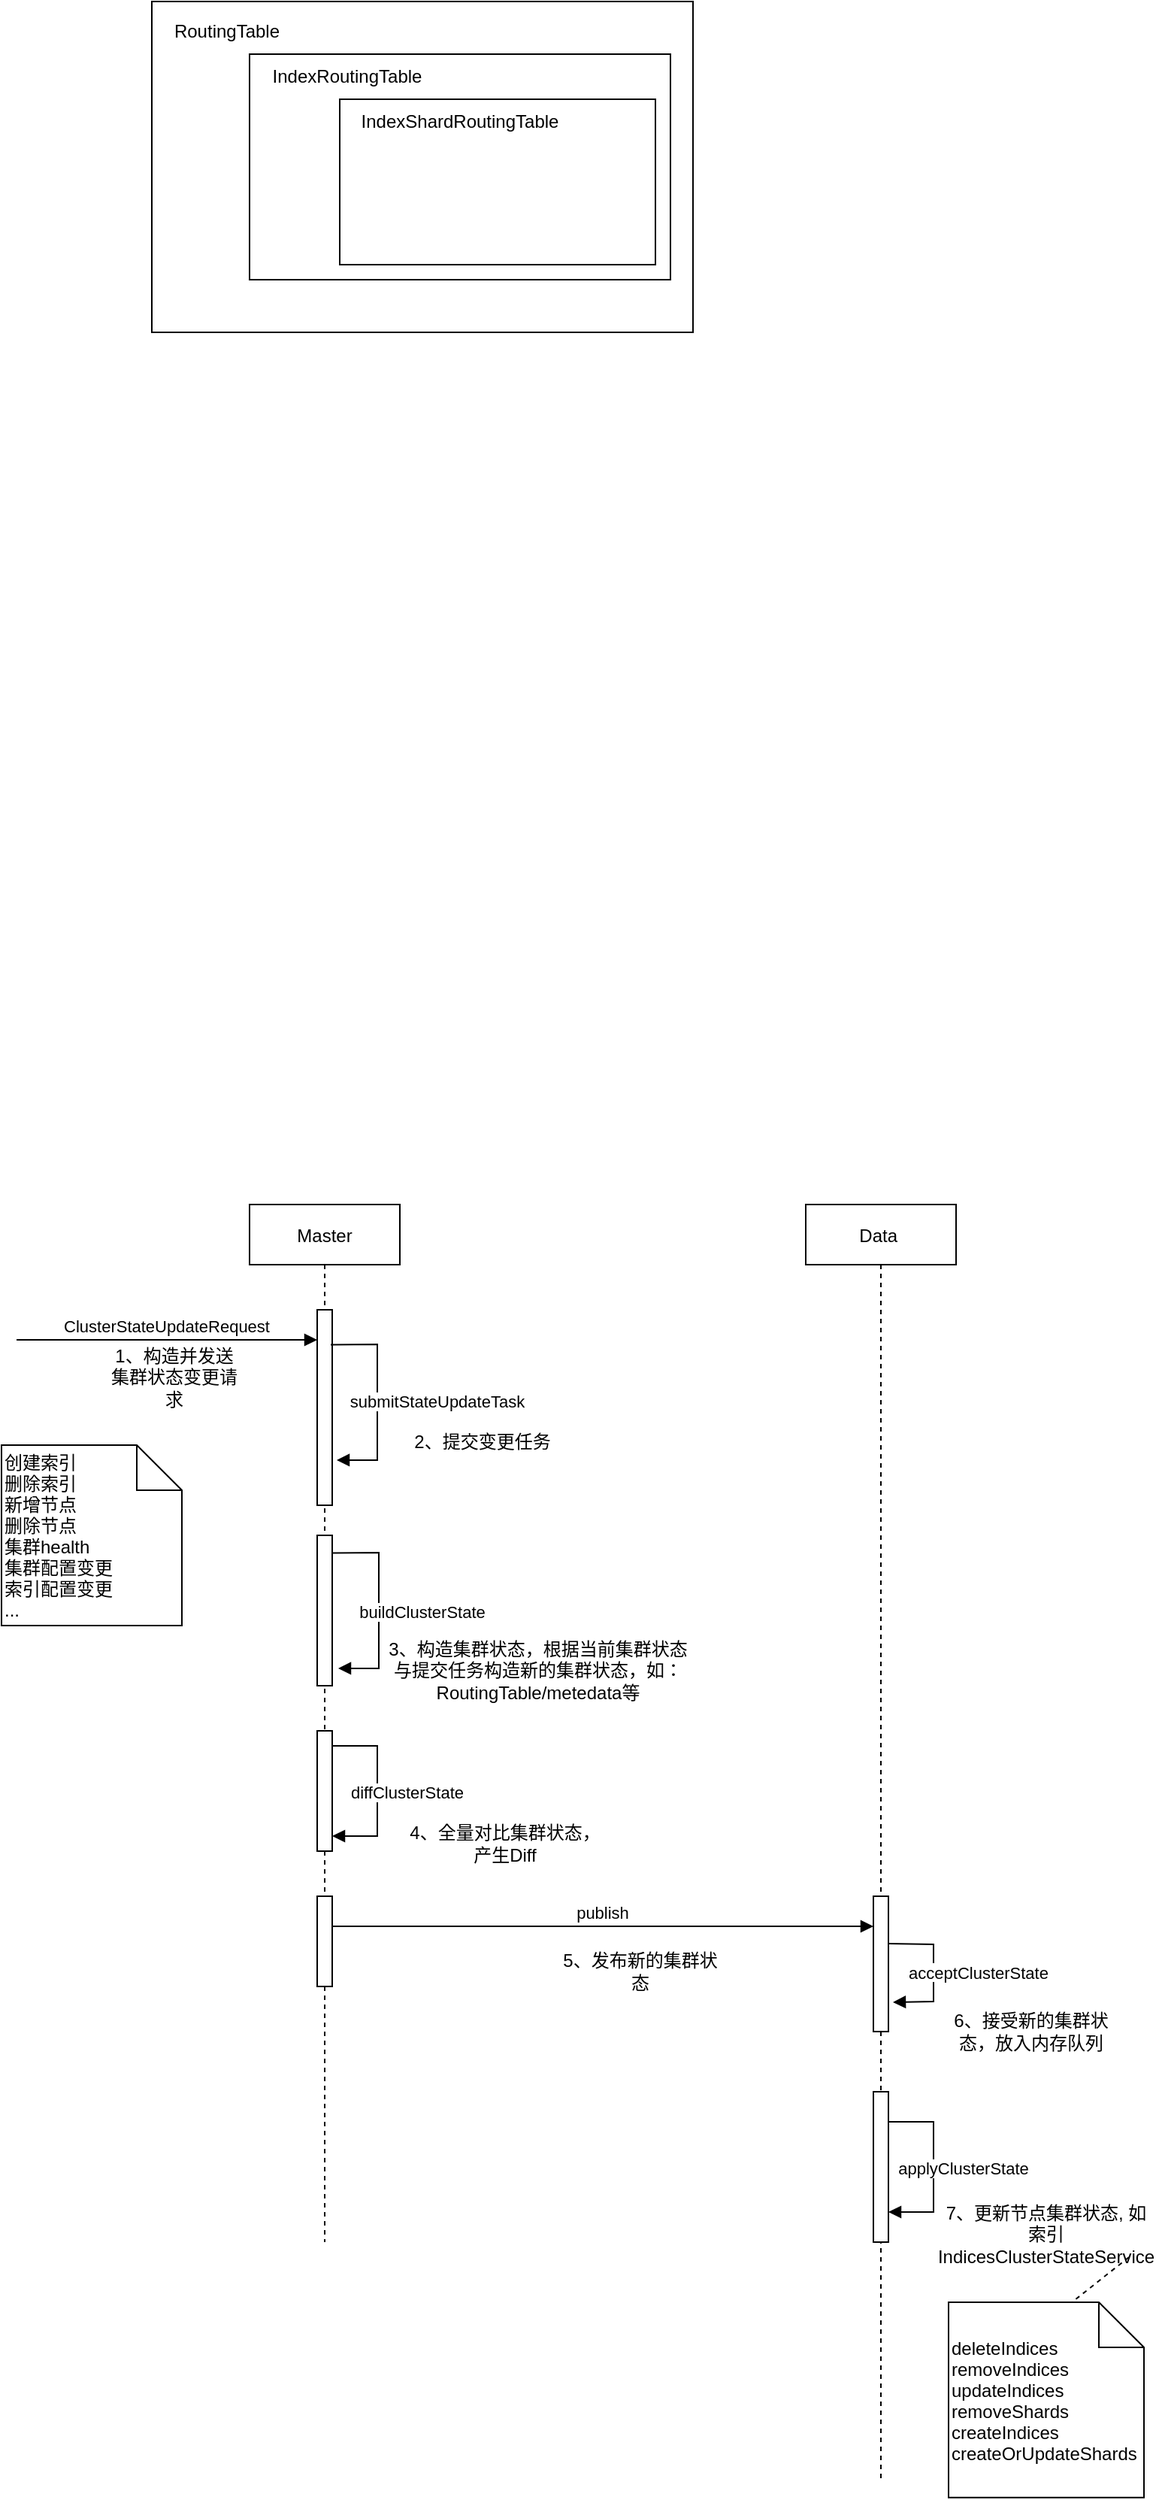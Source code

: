 <mxfile version="20.4.2" type="github">
  <diagram id="kgpKYQtTHZ0yAKxKKP6v" name="Page-1">
    <mxGraphModel dx="946" dy="614" grid="1" gridSize="10" guides="1" tooltips="1" connect="1" arrows="1" fold="1" page="1" pageScale="1" pageWidth="1169" pageHeight="1654" math="0" shadow="0">
      <root>
        <mxCell id="0" />
        <mxCell id="1" parent="0" />
        <mxCell id="3nuBFxr9cyL0pnOWT2aG-1" value="Master" style="shape=umlLifeline;perimeter=lifelinePerimeter;container=1;collapsible=0;recursiveResize=0;rounded=0;shadow=0;strokeWidth=1;" parent="1" vertex="1">
          <mxGeometry x="215" y="870" width="100" height="690" as="geometry" />
        </mxCell>
        <mxCell id="3nuBFxr9cyL0pnOWT2aG-2" value="" style="points=[];perimeter=orthogonalPerimeter;rounded=0;shadow=0;strokeWidth=1;" parent="3nuBFxr9cyL0pnOWT2aG-1" vertex="1">
          <mxGeometry x="45" y="70" width="10" height="130" as="geometry" />
        </mxCell>
        <mxCell id="AwmB5CsNsaKVvRhN-XGT-18" value="submitStateUpdateTask" style="verticalAlign=bottom;endArrow=block;shadow=0;strokeWidth=1;rounded=0;exitX=0.9;exitY=0.179;exitDx=0;exitDy=0;exitPerimeter=0;entryX=1.3;entryY=0.769;entryDx=0;entryDy=0;entryPerimeter=0;" edge="1" parent="3nuBFxr9cyL0pnOWT2aG-1" source="3nuBFxr9cyL0pnOWT2aG-2" target="3nuBFxr9cyL0pnOWT2aG-2">
          <mxGeometry x="0.156" y="40" relative="1" as="geometry">
            <mxPoint x="55" y="90" as="sourcePoint" />
            <mxPoint x="65" y="170" as="targetPoint" />
            <Array as="points">
              <mxPoint x="85" y="93" />
              <mxPoint x="85" y="170" />
            </Array>
            <mxPoint as="offset" />
          </mxGeometry>
        </mxCell>
        <mxCell id="AwmB5CsNsaKVvRhN-XGT-12" value="" style="points=[];perimeter=orthogonalPerimeter;rounded=0;shadow=0;strokeWidth=1;" vertex="1" parent="3nuBFxr9cyL0pnOWT2aG-1">
          <mxGeometry x="45" y="220" width="10" height="100" as="geometry" />
        </mxCell>
        <mxCell id="AwmB5CsNsaKVvRhN-XGT-22" value="buildClusterState" style="verticalAlign=bottom;endArrow=block;shadow=0;strokeWidth=1;rounded=0;exitX=0.9;exitY=0.179;exitDx=0;exitDy=0;exitPerimeter=0;entryX=1.3;entryY=0.769;entryDx=0;entryDy=0;entryPerimeter=0;" edge="1" parent="3nuBFxr9cyL0pnOWT2aG-1">
          <mxGeometry x="0.178" y="29" relative="1" as="geometry">
            <mxPoint x="55" y="231.77" as="sourcePoint" />
            <mxPoint x="59" y="308.47" as="targetPoint" />
            <Array as="points">
              <mxPoint x="86" y="231.5" />
              <mxPoint x="86" y="308.5" />
            </Array>
            <mxPoint as="offset" />
          </mxGeometry>
        </mxCell>
        <mxCell id="AwmB5CsNsaKVvRhN-XGT-25" value="" style="points=[];perimeter=orthogonalPerimeter;rounded=0;shadow=0;strokeWidth=1;" vertex="1" parent="3nuBFxr9cyL0pnOWT2aG-1">
          <mxGeometry x="45" y="350" width="10" height="80" as="geometry" />
        </mxCell>
        <mxCell id="AwmB5CsNsaKVvRhN-XGT-26" value="diffClusterState" style="verticalAlign=bottom;endArrow=block;shadow=0;strokeWidth=1;rounded=0;" edge="1" parent="3nuBFxr9cyL0pnOWT2aG-1">
          <mxGeometry x="0.167" y="20" relative="1" as="geometry">
            <mxPoint x="55" y="360" as="sourcePoint" />
            <mxPoint x="55" y="420" as="targetPoint" />
            <Array as="points">
              <mxPoint x="85" y="360" />
              <mxPoint x="85" y="420" />
            </Array>
            <mxPoint as="offset" />
          </mxGeometry>
        </mxCell>
        <mxCell id="AwmB5CsNsaKVvRhN-XGT-30" value="" style="points=[];perimeter=orthogonalPerimeter;rounded=0;shadow=0;strokeWidth=1;" vertex="1" parent="3nuBFxr9cyL0pnOWT2aG-1">
          <mxGeometry x="45" y="460" width="10" height="60" as="geometry" />
        </mxCell>
        <mxCell id="3nuBFxr9cyL0pnOWT2aG-5" value="Data " style="shape=umlLifeline;perimeter=lifelinePerimeter;container=1;collapsible=0;recursiveResize=0;rounded=0;shadow=0;strokeWidth=1;" parent="1" vertex="1">
          <mxGeometry x="585" y="870" width="100" height="850" as="geometry" />
        </mxCell>
        <mxCell id="3nuBFxr9cyL0pnOWT2aG-6" value="" style="points=[];perimeter=orthogonalPerimeter;rounded=0;shadow=0;strokeWidth=1;" parent="3nuBFxr9cyL0pnOWT2aG-5" vertex="1">
          <mxGeometry x="45" y="460" width="10" height="90" as="geometry" />
        </mxCell>
        <mxCell id="AwmB5CsNsaKVvRhN-XGT-38" value="acceptClusterState" style="verticalAlign=bottom;endArrow=block;shadow=0;strokeWidth=1;rounded=0;entryX=1.3;entryY=0.783;entryDx=0;entryDy=0;entryPerimeter=0;exitX=1;exitY=0.35;exitDx=0;exitDy=0;exitPerimeter=0;" edge="1" parent="3nuBFxr9cyL0pnOWT2aG-5" source="3nuBFxr9cyL0pnOWT2aG-6" target="3nuBFxr9cyL0pnOWT2aG-6">
          <mxGeometry x="0.221" y="30" relative="1" as="geometry">
            <mxPoint x="55" y="480" as="sourcePoint" />
            <mxPoint x="55" y="540" as="targetPoint" />
            <Array as="points">
              <mxPoint x="85" y="492" />
              <mxPoint x="85" y="530" />
            </Array>
            <mxPoint as="offset" />
          </mxGeometry>
        </mxCell>
        <mxCell id="AwmB5CsNsaKVvRhN-XGT-41" value="" style="points=[];perimeter=orthogonalPerimeter;rounded=0;shadow=0;strokeWidth=1;" vertex="1" parent="3nuBFxr9cyL0pnOWT2aG-5">
          <mxGeometry x="45" y="590" width="10" height="100" as="geometry" />
        </mxCell>
        <mxCell id="AwmB5CsNsaKVvRhN-XGT-42" value="applyClusterState" style="verticalAlign=bottom;endArrow=block;shadow=0;strokeWidth=1;rounded=0;" edge="1" parent="3nuBFxr9cyL0pnOWT2aG-5">
          <mxGeometry x="0.167" y="20" relative="1" as="geometry">
            <mxPoint x="55" y="610" as="sourcePoint" />
            <mxPoint x="55" y="670" as="targetPoint" />
            <Array as="points">
              <mxPoint x="85" y="610" />
              <mxPoint x="85" y="670" />
            </Array>
            <mxPoint as="offset" />
          </mxGeometry>
        </mxCell>
        <mxCell id="AwmB5CsNsaKVvRhN-XGT-1" value="" style="rounded=0;whiteSpace=wrap;html=1;" vertex="1" parent="1">
          <mxGeometry x="150" y="70" width="360" height="220" as="geometry" />
        </mxCell>
        <mxCell id="AwmB5CsNsaKVvRhN-XGT-2" value="RoutingTable" style="text;html=1;strokeColor=none;fillColor=none;align=center;verticalAlign=middle;whiteSpace=wrap;rounded=0;" vertex="1" parent="1">
          <mxGeometry x="160" y="75" width="80" height="30" as="geometry" />
        </mxCell>
        <mxCell id="AwmB5CsNsaKVvRhN-XGT-3" value="" style="rounded=0;whiteSpace=wrap;html=1;" vertex="1" parent="1">
          <mxGeometry x="215" y="105" width="280" height="150" as="geometry" />
        </mxCell>
        <mxCell id="AwmB5CsNsaKVvRhN-XGT-4" value="IndexRoutingTable" style="text;html=1;strokeColor=none;fillColor=none;align=center;verticalAlign=middle;whiteSpace=wrap;rounded=0;" vertex="1" parent="1">
          <mxGeometry x="240" y="105" width="80" height="30" as="geometry" />
        </mxCell>
        <mxCell id="AwmB5CsNsaKVvRhN-XGT-5" value="" style="rounded=0;whiteSpace=wrap;html=1;" vertex="1" parent="1">
          <mxGeometry x="275" y="135" width="210" height="110" as="geometry" />
        </mxCell>
        <mxCell id="AwmB5CsNsaKVvRhN-XGT-6" value="IndexShardRoutingTable" style="text;html=1;strokeColor=none;fillColor=none;align=center;verticalAlign=middle;whiteSpace=wrap;rounded=0;" vertex="1" parent="1">
          <mxGeometry x="325" y="135" width="60" height="30" as="geometry" />
        </mxCell>
        <mxCell id="AwmB5CsNsaKVvRhN-XGT-13" value="ClusterStateUpdateRequest" style="verticalAlign=bottom;endArrow=block;entryX=0;entryY=0;shadow=0;strokeWidth=1;rounded=0;" edge="1" parent="1">
          <mxGeometry relative="1" as="geometry">
            <mxPoint x="60" y="960" as="sourcePoint" />
            <mxPoint x="260" y="960" as="targetPoint" />
          </mxGeometry>
        </mxCell>
        <mxCell id="AwmB5CsNsaKVvRhN-XGT-17" value="1、构造并发送集群状态变更请求" style="text;html=1;strokeColor=none;fillColor=none;align=center;verticalAlign=middle;whiteSpace=wrap;rounded=0;" vertex="1" parent="1">
          <mxGeometry x="120" y="970" width="90" height="30" as="geometry" />
        </mxCell>
        <mxCell id="AwmB5CsNsaKVvRhN-XGT-20" value="2、提交变更任务" style="text;html=1;strokeColor=none;fillColor=none;align=center;verticalAlign=middle;whiteSpace=wrap;rounded=0;" vertex="1" parent="1">
          <mxGeometry x="320" y="1015" width="100" height="25" as="geometry" />
        </mxCell>
        <mxCell id="AwmB5CsNsaKVvRhN-XGT-24" value="3、构造集群状态，根据当前集群状态与提交任务构造新的集群状态，如：RoutingTable/metedata等" style="text;html=1;strokeColor=none;fillColor=none;align=center;verticalAlign=middle;whiteSpace=wrap;rounded=0;" vertex="1" parent="1">
          <mxGeometry x="302.5" y="1150" width="207.5" height="60" as="geometry" />
        </mxCell>
        <mxCell id="AwmB5CsNsaKVvRhN-XGT-29" value="4、全量对比集群状态，产生Diff" style="text;html=1;strokeColor=none;fillColor=none;align=center;verticalAlign=middle;whiteSpace=wrap;rounded=0;" vertex="1" parent="1">
          <mxGeometry x="320" y="1280" width="130" height="30" as="geometry" />
        </mxCell>
        <mxCell id="AwmB5CsNsaKVvRhN-XGT-35" value="创建索引&#xa;删除索引&#xa;新增节点&#xa;删除节点&#xa;集群health&#xa;集群配置变更&#xa;索引配置变更&#xa;..." style="shape=note;align=left" vertex="1" parent="1">
          <mxGeometry x="50" y="1030" width="120" height="120" as="geometry" />
        </mxCell>
        <mxCell id="AwmB5CsNsaKVvRhN-XGT-37" value="publish" style="verticalAlign=bottom;endArrow=block;shadow=0;strokeWidth=1;rounded=0;" edge="1" parent="1">
          <mxGeometry relative="1" as="geometry">
            <mxPoint x="270" y="1350" as="sourcePoint" />
            <mxPoint x="630" y="1350" as="targetPoint" />
          </mxGeometry>
        </mxCell>
        <mxCell id="AwmB5CsNsaKVvRhN-XGT-39" value="5、发布新的集群状态" style="text;html=1;strokeColor=none;fillColor=none;align=center;verticalAlign=middle;whiteSpace=wrap;rounded=0;" vertex="1" parent="1">
          <mxGeometry x="420" y="1360" width="110" height="40" as="geometry" />
        </mxCell>
        <mxCell id="AwmB5CsNsaKVvRhN-XGT-40" value="6、接受新的集群状态，放入内存队列" style="text;html=1;strokeColor=none;fillColor=none;align=center;verticalAlign=middle;whiteSpace=wrap;rounded=0;" vertex="1" parent="1">
          <mxGeometry x="680" y="1400" width="110" height="40" as="geometry" />
        </mxCell>
        <mxCell id="AwmB5CsNsaKVvRhN-XGT-48" style="edgeStyle=none;rounded=0;orthogonalLoop=1;jettySize=auto;html=1;entryX=0;entryY=0.5;entryDx=0;entryDy=0;entryPerimeter=0;exitX=1;exitY=1;exitDx=0;exitDy=0;dashed=1;endArrow=none;endFill=0;" edge="1" parent="1" source="AwmB5CsNsaKVvRhN-XGT-43" target="AwmB5CsNsaKVvRhN-XGT-45">
          <mxGeometry relative="1" as="geometry" />
        </mxCell>
        <mxCell id="AwmB5CsNsaKVvRhN-XGT-43" value="7、更新节点集群状态, 如索引IndicesClusterStateService" style="text;html=1;strokeColor=none;fillColor=none;align=center;verticalAlign=middle;whiteSpace=wrap;rounded=0;" vertex="1" parent="1">
          <mxGeometry x="690" y="1540" width="110" height="30" as="geometry" />
        </mxCell>
        <mxCell id="AwmB5CsNsaKVvRhN-XGT-45" value="deleteIndices&#xa;removeIndices&#xa;updateIndices&#xa;removeShards&#xa;createIndices&#xa;createOrUpdateShards" style="shape=note;align=left" vertex="1" parent="1">
          <mxGeometry x="680" y="1600" width="130" height="129.83" as="geometry" />
        </mxCell>
      </root>
    </mxGraphModel>
  </diagram>
</mxfile>
